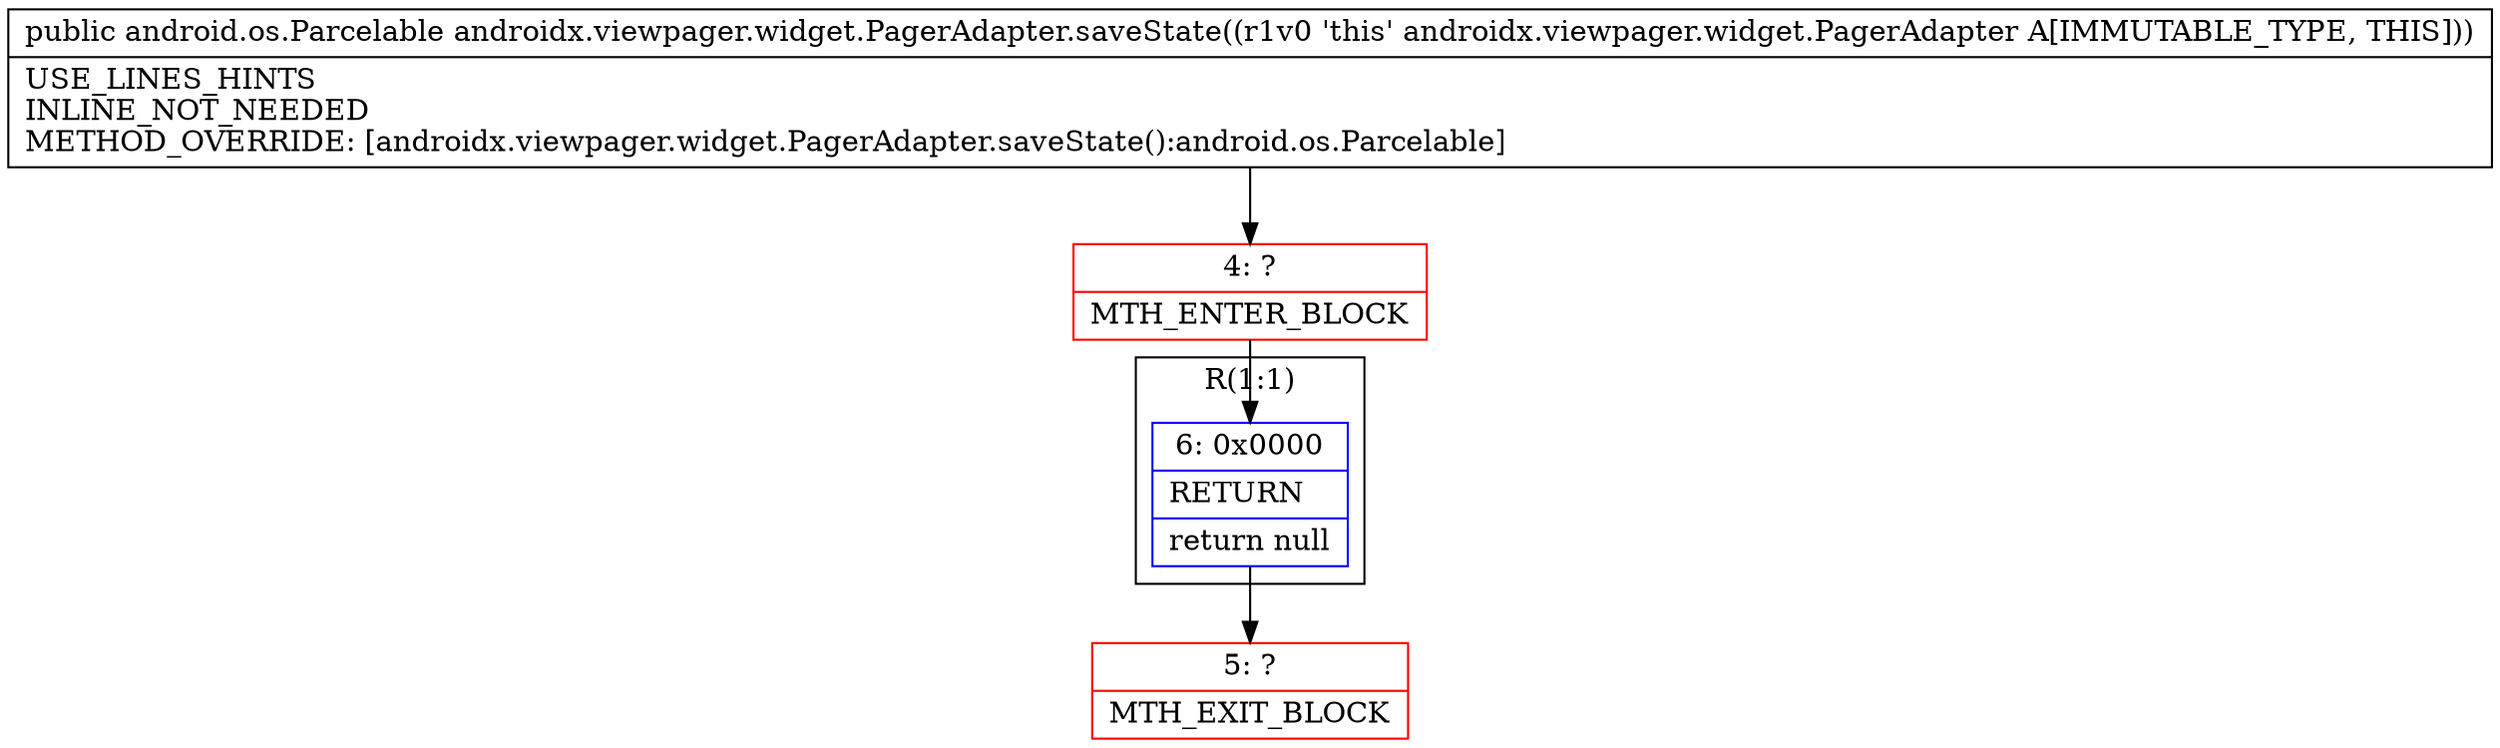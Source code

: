 digraph "CFG forandroidx.viewpager.widget.PagerAdapter.saveState()Landroid\/os\/Parcelable;" {
subgraph cluster_Region_847748000 {
label = "R(1:1)";
node [shape=record,color=blue];
Node_6 [shape=record,label="{6\:\ 0x0000|RETURN\l|return null\l}"];
}
Node_4 [shape=record,color=red,label="{4\:\ ?|MTH_ENTER_BLOCK\l}"];
Node_5 [shape=record,color=red,label="{5\:\ ?|MTH_EXIT_BLOCK\l}"];
MethodNode[shape=record,label="{public android.os.Parcelable androidx.viewpager.widget.PagerAdapter.saveState((r1v0 'this' androidx.viewpager.widget.PagerAdapter A[IMMUTABLE_TYPE, THIS]))  | USE_LINES_HINTS\lINLINE_NOT_NEEDED\lMETHOD_OVERRIDE: [androidx.viewpager.widget.PagerAdapter.saveState():android.os.Parcelable]\l}"];
MethodNode -> Node_4;Node_6 -> Node_5;
Node_4 -> Node_6;
}

